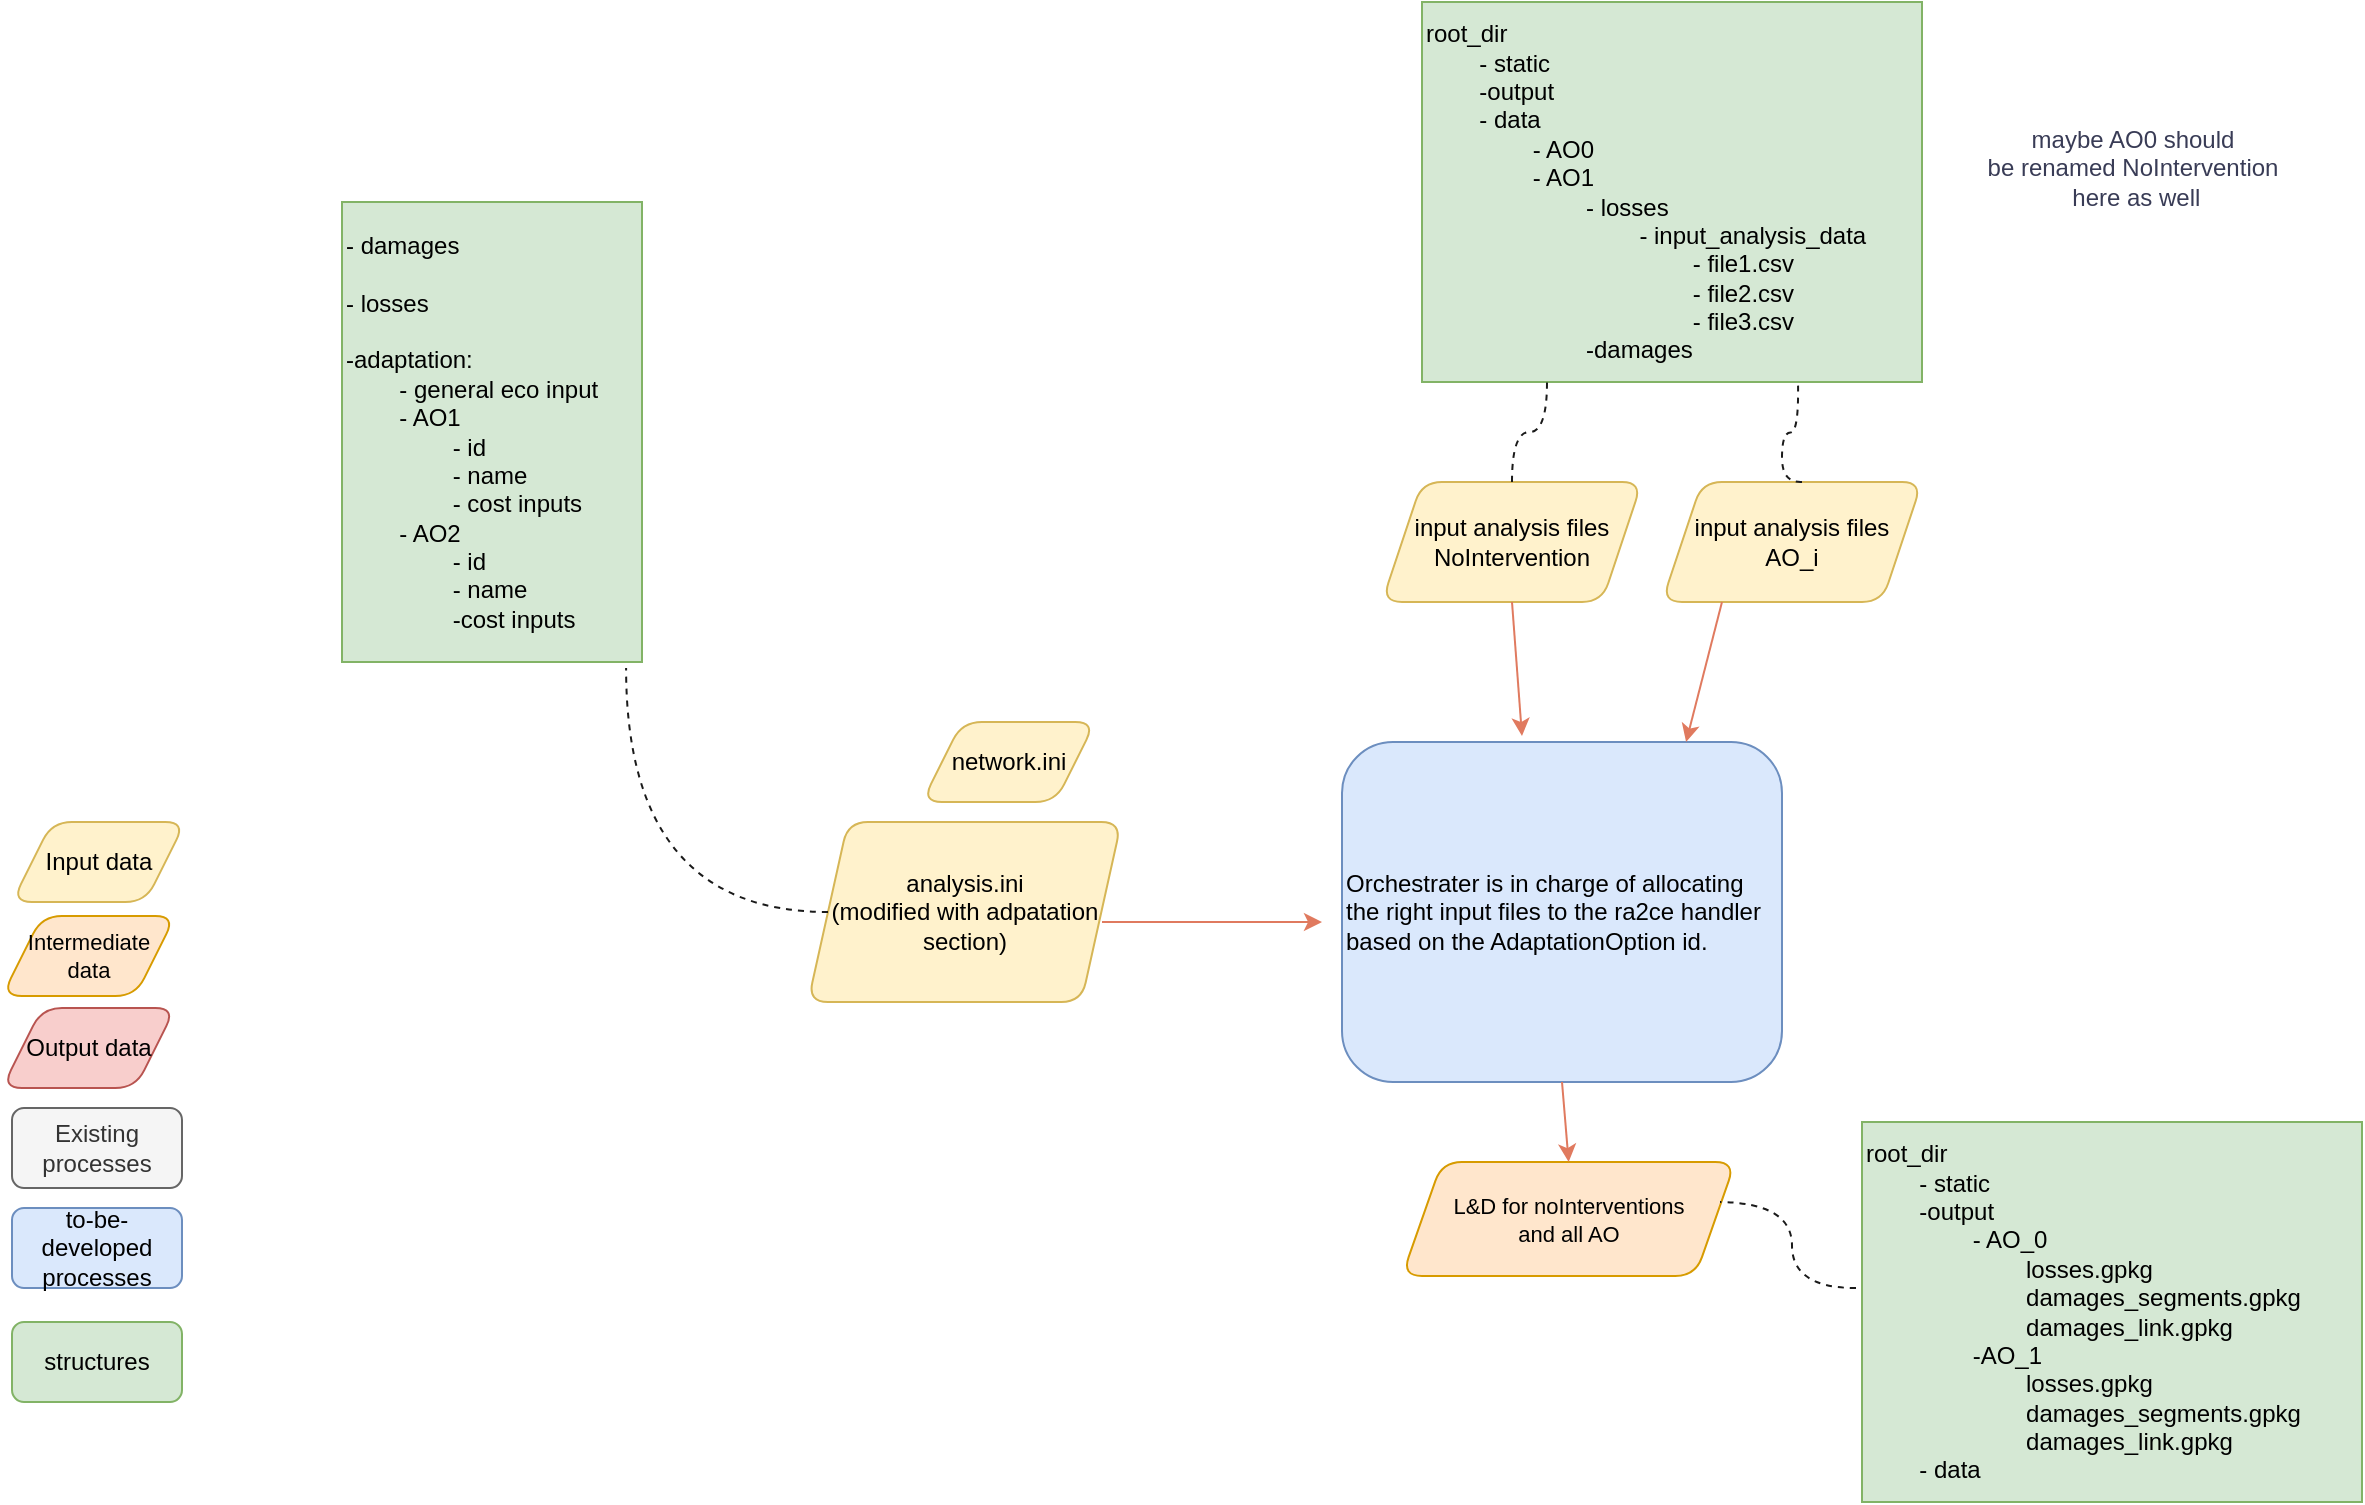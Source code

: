 <mxfile version="24.7.17">
  <diagram id="C5RBs43oDa-KdzZeNtuy" name="Page-1">
    <mxGraphModel dx="2284" dy="1936" grid="1" gridSize="10" guides="1" tooltips="1" connect="1" arrows="1" fold="1" page="1" pageScale="1" pageWidth="850" pageHeight="1100" math="0" shadow="0">
      <root>
        <mxCell id="WIyWlLk6GJQsqaUBKTNV-0" />
        <mxCell id="WIyWlLk6GJQsqaUBKTNV-1" parent="WIyWlLk6GJQsqaUBKTNV-0" />
        <mxCell id="InjwqR0ZkA_91PGyRQeN-1" value="Input data" style="shape=parallelogram;perimeter=parallelogramPerimeter;whiteSpace=wrap;html=1;fixedSize=1;rounded=1;fillColor=#fff2cc;strokeColor=#d6b656;" vertex="1" parent="WIyWlLk6GJQsqaUBKTNV-1">
          <mxGeometry x="-555" y="-130" width="86.67" height="40" as="geometry" />
        </mxCell>
        <mxCell id="InjwqR0ZkA_91PGyRQeN-2" value="Output data" style="shape=parallelogram;perimeter=parallelogramPerimeter;whiteSpace=wrap;html=1;fixedSize=1;rounded=1;fillColor=#f8cecc;strokeColor=#b85450;" vertex="1" parent="WIyWlLk6GJQsqaUBKTNV-1">
          <mxGeometry x="-560" y="-37" width="86.67" height="40" as="geometry" />
        </mxCell>
        <mxCell id="InjwqR0ZkA_91PGyRQeN-3" value="Existing processes" style="rounded=1;whiteSpace=wrap;html=1;fillColor=#f5f5f5;strokeColor=#666666;fontColor=#333333;" vertex="1" parent="WIyWlLk6GJQsqaUBKTNV-1">
          <mxGeometry x="-555" y="13" width="85" height="40" as="geometry" />
        </mxCell>
        <mxCell id="InjwqR0ZkA_91PGyRQeN-4" value="to-be-developed processes" style="rounded=1;whiteSpace=wrap;html=1;fillColor=#dae8fc;strokeColor=#6c8ebf;" vertex="1" parent="WIyWlLk6GJQsqaUBKTNV-1">
          <mxGeometry x="-555" y="63" width="85" height="40" as="geometry" />
        </mxCell>
        <mxCell id="InjwqR0ZkA_91PGyRQeN-5" value="Intermediate data" style="shape=parallelogram;perimeter=parallelogramPerimeter;whiteSpace=wrap;html=1;fixedSize=1;rounded=1;fillColor=#ffe6cc;strokeColor=#d79b00;fontSize=11;" vertex="1" parent="WIyWlLk6GJQsqaUBKTNV-1">
          <mxGeometry x="-560" y="-83" width="86.67" height="40" as="geometry" />
        </mxCell>
        <mxCell id="InjwqR0ZkA_91PGyRQeN-7" value="network.ini" style="shape=parallelogram;perimeter=parallelogramPerimeter;whiteSpace=wrap;html=1;fixedSize=1;rounded=1;fillColor=#fff2cc;strokeColor=#d6b656;" vertex="1" parent="WIyWlLk6GJQsqaUBKTNV-1">
          <mxGeometry x="-100" y="-180" width="86.67" height="40" as="geometry" />
        </mxCell>
        <mxCell id="InjwqR0ZkA_91PGyRQeN-8" value="analysis.ini&lt;div&gt;(modified with adpatation section)&lt;/div&gt;" style="shape=parallelogram;perimeter=parallelogramPerimeter;whiteSpace=wrap;html=1;fixedSize=1;rounded=1;fillColor=#fff2cc;strokeColor=#d6b656;" vertex="1" parent="WIyWlLk6GJQsqaUBKTNV-1">
          <mxGeometry x="-157" y="-130" width="156.67" height="90" as="geometry" />
        </mxCell>
        <mxCell id="InjwqR0ZkA_91PGyRQeN-9" value="input analysis files&lt;div&gt;NoIntervention&lt;/div&gt;" style="shape=parallelogram;perimeter=parallelogramPerimeter;whiteSpace=wrap;html=1;fixedSize=1;rounded=1;fillColor=#fff2cc;strokeColor=#d6b656;" vertex="1" parent="WIyWlLk6GJQsqaUBKTNV-1">
          <mxGeometry x="130" y="-300" width="130" height="60" as="geometry" />
        </mxCell>
        <mxCell id="InjwqR0ZkA_91PGyRQeN-10" value="input analysis files&lt;div&gt;AO_i&lt;/div&gt;" style="shape=parallelogram;perimeter=parallelogramPerimeter;whiteSpace=wrap;html=1;fixedSize=1;rounded=1;fillColor=#fff2cc;strokeColor=#d6b656;" vertex="1" parent="WIyWlLk6GJQsqaUBKTNV-1">
          <mxGeometry x="270" y="-300" width="130" height="60" as="geometry" />
        </mxCell>
        <mxCell id="InjwqR0ZkA_91PGyRQeN-13" value="- damages&lt;div&gt;&lt;br&gt;&lt;/div&gt;&lt;div&gt;- losses&lt;/div&gt;&lt;div&gt;&lt;br&gt;&lt;/div&gt;&lt;div&gt;-adaptation:&lt;/div&gt;&lt;div&gt;&lt;span style=&quot;white-space: pre;&quot;&gt;&#x9;&lt;/span&gt;- general eco input&lt;/div&gt;&lt;div&gt;&lt;span style=&quot;white-space: pre;&quot;&gt;&#x9;&lt;/span&gt;- AO1&lt;br&gt;&lt;/div&gt;&lt;div&gt;&lt;span style=&quot;white-space: pre;&quot;&gt;&#x9;&lt;/span&gt;&lt;span style=&quot;white-space: pre;&quot;&gt;&#x9;&lt;/span&gt;- id&lt;br&gt;&lt;/div&gt;&lt;div&gt;&lt;span style=&quot;white-space: pre;&quot;&gt;&#x9;&lt;/span&gt;&lt;span style=&quot;white-space: pre;&quot;&gt;&#x9;&lt;/span&gt;- name&lt;br&gt;&lt;/div&gt;&lt;div&gt;&lt;span style=&quot;white-space: pre;&quot;&gt;&#x9;&lt;/span&gt;&lt;span style=&quot;white-space: pre;&quot;&gt;&#x9;&lt;/span&gt;- cost inputs&lt;br&gt;&lt;/div&gt;&lt;div&gt;&lt;span style=&quot;white-space: pre;&quot;&gt;&#x9;&lt;/span&gt;- AO2&lt;br&gt;&lt;/div&gt;&lt;div&gt;&lt;span style=&quot;white-space: pre;&quot;&gt;&#x9;&lt;/span&gt;&lt;span style=&quot;white-space: pre;&quot;&gt;&#x9;&lt;/span&gt;- id&lt;br&gt;&lt;/div&gt;&lt;div&gt;&lt;span style=&quot;white-space: pre;&quot;&gt;&#x9;&lt;/span&gt;&lt;span style=&quot;white-space: pre;&quot;&gt;&#x9;&lt;/span&gt;- name&lt;br&gt;&lt;/div&gt;&lt;div&gt;&lt;span style=&quot;white-space: pre;&quot;&gt;&#x9;&lt;/span&gt;&lt;span style=&quot;white-space: pre;&quot;&gt;&#x9;&lt;/span&gt;-cost inputs&lt;br&gt;&lt;/div&gt;" style="whiteSpace=wrap;html=1;align=left;fillColor=#d5e8d4;strokeColor=#82b366;imageAspect=0;" vertex="1" parent="WIyWlLk6GJQsqaUBKTNV-1">
          <mxGeometry x="-390" y="-440" width="150" height="230" as="geometry" />
        </mxCell>
        <mxCell id="InjwqR0ZkA_91PGyRQeN-15" value="" style="endArrow=none;html=1;rounded=0;strokeColor=#1A1A1A;fontColor=#393C56;fillColor=#F2CC8F;entryX=0.947;entryY=1.013;entryDx=0;entryDy=0;entryPerimeter=0;exitX=0;exitY=0.5;exitDx=0;exitDy=0;edgeStyle=orthogonalEdgeStyle;curved=1;targetPerimeterSpacing=0;dashed=1;" edge="1" parent="WIyWlLk6GJQsqaUBKTNV-1" source="InjwqR0ZkA_91PGyRQeN-8" target="InjwqR0ZkA_91PGyRQeN-13">
          <mxGeometry width="50" height="50" relative="1" as="geometry">
            <mxPoint x="30" y="-70" as="sourcePoint" />
            <mxPoint x="80" y="-120" as="targetPoint" />
          </mxGeometry>
        </mxCell>
        <mxCell id="InjwqR0ZkA_91PGyRQeN-17" value="root_dir&lt;div&gt;&lt;span style=&quot;white-space: pre;&quot;&gt;&#x9;&lt;/span&gt;- static&lt;br&gt;&lt;/div&gt;&lt;div&gt;&lt;span style=&quot;white-space: pre;&quot;&gt;&#x9;&lt;/span&gt;-output&lt;br&gt;&lt;/div&gt;&lt;div&gt;&lt;span style=&quot;white-space: pre;&quot;&gt;&#x9;&lt;/span&gt;- data&lt;br&gt;&lt;/div&gt;&lt;div&gt;&lt;span style=&quot;white-space: pre;&quot;&gt;&#x9;&lt;/span&gt;&lt;span style=&quot;white-space: pre;&quot;&gt;&#x9;&lt;/span&gt;- AO0&lt;br&gt;&lt;/div&gt;&lt;div&gt;&lt;span style=&quot;white-space: pre;&quot;&gt;&#x9;&lt;/span&gt;&lt;span style=&quot;white-space: pre;&quot;&gt;&#x9;&lt;/span&gt;- AO1&lt;br&gt;&lt;/div&gt;&lt;div&gt;&lt;span style=&quot;white-space: pre;&quot;&gt;&#x9;&lt;/span&gt;&lt;span style=&quot;white-space: pre;&quot;&gt;&#x9;&lt;/span&gt;&lt;span style=&quot;white-space: pre;&quot;&gt;&#x9;&lt;/span&gt;- losses&lt;br&gt;&lt;/div&gt;&lt;div&gt;&lt;span style=&quot;white-space: pre;&quot;&gt;&#x9;&lt;/span&gt;&lt;span style=&quot;white-space: pre;&quot;&gt;&#x9;&lt;/span&gt;&lt;span style=&quot;white-space: pre;&quot;&gt;&#x9;&lt;/span&gt;&lt;span style=&quot;white-space: pre;&quot;&gt;&#x9;&lt;/span&gt;- input_analysis_data&lt;br&gt;&lt;/div&gt;&lt;div&gt;&lt;span style=&quot;white-space: pre;&quot;&gt;&#x9;&lt;/span&gt;&lt;span style=&quot;white-space: pre;&quot;&gt;&#x9;&lt;/span&gt;&lt;span style=&quot;white-space: pre;&quot;&gt;&#x9;&lt;/span&gt;&lt;span style=&quot;white-space: pre;&quot;&gt;&#x9;&lt;/span&gt;&lt;span style=&quot;white-space: pre;&quot;&gt;&#x9;&lt;/span&gt;- file1.csv&lt;br&gt;&lt;/div&gt;&lt;div&gt;&lt;span style=&quot;white-space: pre;&quot;&gt;&#x9;&lt;/span&gt;&lt;span style=&quot;white-space: pre;&quot;&gt;&#x9;&lt;/span&gt;&lt;span style=&quot;white-space: pre;&quot;&gt;&#x9;&lt;/span&gt;&lt;span style=&quot;white-space: pre;&quot;&gt;&#x9;&lt;/span&gt;&lt;span style=&quot;white-space: pre;&quot;&gt;&#x9;&lt;/span&gt;- file2.csv&lt;br&gt;&lt;/div&gt;&lt;div&gt;&lt;span style=&quot;white-space: pre;&quot;&gt;&#x9;&lt;/span&gt;&lt;span style=&quot;white-space: pre;&quot;&gt;&#x9;&lt;/span&gt;&lt;span style=&quot;white-space: pre;&quot;&gt;&#x9;&lt;/span&gt;&lt;span style=&quot;white-space: pre;&quot;&gt;&#x9;&lt;/span&gt;&lt;span style=&quot;white-space: pre;&quot;&gt;&#x9;&lt;/span&gt;- file3.csv&lt;br&gt;&lt;/div&gt;&lt;div&gt;&lt;span style=&quot;white-space: pre;&quot;&gt;&#x9;&lt;/span&gt;&lt;span style=&quot;white-space: pre;&quot;&gt;&#x9;&lt;/span&gt;&lt;span style=&quot;white-space: pre;&quot;&gt;&#x9;&lt;/span&gt;-damages&lt;br&gt;&lt;/div&gt;" style="rounded=0;whiteSpace=wrap;html=1;fillColor=#d5e8d4;strokeColor=#82b366;align=left;" vertex="1" parent="WIyWlLk6GJQsqaUBKTNV-1">
          <mxGeometry x="150" y="-540" width="250" height="190" as="geometry" />
        </mxCell>
        <mxCell id="InjwqR0ZkA_91PGyRQeN-19" value="" style="endArrow=none;html=1;rounded=0;strokeColor=#1A1A1A;fontColor=#393C56;fillColor=#F2CC8F;entryX=0.25;entryY=1;entryDx=0;entryDy=0;edgeStyle=orthogonalEdgeStyle;curved=1;targetPerimeterSpacing=0;dashed=1;" edge="1" parent="WIyWlLk6GJQsqaUBKTNV-1" source="InjwqR0ZkA_91PGyRQeN-9" target="InjwqR0ZkA_91PGyRQeN-17">
          <mxGeometry width="50" height="50" relative="1" as="geometry">
            <mxPoint x="-137" y="-75" as="sourcePoint" />
            <mxPoint x="-238" y="-197" as="targetPoint" />
          </mxGeometry>
        </mxCell>
        <mxCell id="InjwqR0ZkA_91PGyRQeN-20" value="" style="endArrow=none;html=1;rounded=0;strokeColor=#1A1A1A;fontColor=#393C56;fillColor=#F2CC8F;entryX=0.25;entryY=1;entryDx=0;entryDy=0;edgeStyle=orthogonalEdgeStyle;curved=1;targetPerimeterSpacing=0;dashed=1;" edge="1" parent="WIyWlLk6GJQsqaUBKTNV-1">
          <mxGeometry width="50" height="50" relative="1" as="geometry">
            <mxPoint x="340" y="-300" as="sourcePoint" />
            <mxPoint x="338" y="-350.5" as="targetPoint" />
          </mxGeometry>
        </mxCell>
        <mxCell id="InjwqR0ZkA_91PGyRQeN-21" value="maybe AO0 should&lt;div&gt;be renamed NoIntervention&lt;/div&gt;&lt;div&gt;&amp;nbsp;here as well&lt;/div&gt;" style="text;html=1;align=center;verticalAlign=middle;resizable=0;points=[];autosize=1;strokeColor=none;fillColor=none;fontColor=#393C56;" vertex="1" parent="WIyWlLk6GJQsqaUBKTNV-1">
          <mxGeometry x="420" y="-487" width="170" height="60" as="geometry" />
        </mxCell>
        <mxCell id="InjwqR0ZkA_91PGyRQeN-22" value="structures" style="rounded=1;whiteSpace=wrap;html=1;fillColor=#d5e8d4;strokeColor=#82b366;" vertex="1" parent="WIyWlLk6GJQsqaUBKTNV-1">
          <mxGeometry x="-555" y="120" width="85" height="40" as="geometry" />
        </mxCell>
        <mxCell id="InjwqR0ZkA_91PGyRQeN-23" value="Orchestrater is in charge of allocating the right input files to the ra2ce handler based on the AdaptationOption id." style="rounded=1;whiteSpace=wrap;html=1;fillColor=#dae8fc;strokeColor=#6c8ebf;align=left;" vertex="1" parent="WIyWlLk6GJQsqaUBKTNV-1">
          <mxGeometry x="110" y="-170" width="220" height="170" as="geometry" />
        </mxCell>
        <mxCell id="InjwqR0ZkA_91PGyRQeN-24" value="" style="endArrow=classic;html=1;rounded=0;strokeColor=#E07A5F;fontColor=#393C56;fillColor=#F2CC8F;" edge="1" parent="WIyWlLk6GJQsqaUBKTNV-1">
          <mxGeometry width="50" height="50" relative="1" as="geometry">
            <mxPoint x="-10" y="-80" as="sourcePoint" />
            <mxPoint x="100" y="-80" as="targetPoint" />
          </mxGeometry>
        </mxCell>
        <mxCell id="InjwqR0ZkA_91PGyRQeN-25" value="" style="endArrow=classic;html=1;rounded=0;strokeColor=#E07A5F;fontColor=#393C56;fillColor=#F2CC8F;exitX=0.5;exitY=1;exitDx=0;exitDy=0;" edge="1" parent="WIyWlLk6GJQsqaUBKTNV-1" source="InjwqR0ZkA_91PGyRQeN-9">
          <mxGeometry width="50" height="50" relative="1" as="geometry">
            <mxPoint x="200" y="-223" as="sourcePoint" />
            <mxPoint x="200" y="-173" as="targetPoint" />
          </mxGeometry>
        </mxCell>
        <mxCell id="InjwqR0ZkA_91PGyRQeN-26" value="" style="endArrow=classic;html=1;rounded=0;strokeColor=#E07A5F;fontColor=#393C56;fillColor=#F2CC8F;exitX=0.5;exitY=1;exitDx=0;exitDy=0;entryX=0.782;entryY=0;entryDx=0;entryDy=0;entryPerimeter=0;" edge="1" parent="WIyWlLk6GJQsqaUBKTNV-1" target="InjwqR0ZkA_91PGyRQeN-23">
          <mxGeometry width="50" height="50" relative="1" as="geometry">
            <mxPoint x="300" y="-240" as="sourcePoint" />
            <mxPoint x="305" y="-173" as="targetPoint" />
          </mxGeometry>
        </mxCell>
        <mxCell id="InjwqR0ZkA_91PGyRQeN-28" value="L&amp;amp;D for noInterventions&lt;div&gt;and all AO&lt;/div&gt;" style="shape=parallelogram;perimeter=parallelogramPerimeter;whiteSpace=wrap;html=1;fixedSize=1;rounded=1;fillColor=#ffe6cc;strokeColor=#d79b00;fontSize=11;" vertex="1" parent="WIyWlLk6GJQsqaUBKTNV-1">
          <mxGeometry x="140" y="40" width="166.67" height="57" as="geometry" />
        </mxCell>
        <mxCell id="InjwqR0ZkA_91PGyRQeN-29" value="" style="endArrow=classic;html=1;rounded=0;strokeColor=#E07A5F;fontColor=#393C56;fillColor=#F2CC8F;entryX=0.5;entryY=0;entryDx=0;entryDy=0;exitX=0.5;exitY=1;exitDx=0;exitDy=0;" edge="1" parent="WIyWlLk6GJQsqaUBKTNV-1" source="InjwqR0ZkA_91PGyRQeN-23" target="InjwqR0ZkA_91PGyRQeN-28">
          <mxGeometry width="50" height="50" relative="1" as="geometry">
            <mxPoint y="-20" as="sourcePoint" />
            <mxPoint y="20" as="targetPoint" />
          </mxGeometry>
        </mxCell>
        <mxCell id="InjwqR0ZkA_91PGyRQeN-30" value="root_dir&lt;div&gt;&lt;span style=&quot;white-space: pre;&quot;&gt;&#x9;&lt;/span&gt;- static&lt;br&gt;&lt;/div&gt;&lt;div&gt;&lt;span style=&quot;white-space: pre;&quot;&gt;&#x9;&lt;/span&gt;-output&lt;br&gt;&lt;/div&gt;&lt;div&gt;&lt;span style=&quot;white-space: pre;&quot;&gt;&#x9;&lt;/span&gt;&lt;span style=&quot;white-space: pre;&quot;&gt;&#x9;&lt;/span&gt;- AO_0&lt;br&gt;&lt;/div&gt;&lt;div&gt;&lt;span style=&quot;white-space: pre;&quot;&gt;&#x9;&lt;/span&gt;&lt;span style=&quot;white-space: pre;&quot;&gt;&#x9;&lt;/span&gt;&lt;span style=&quot;white-space: pre;&quot;&gt;&#x9;&lt;/span&gt;losses.gpkg&lt;br&gt;&lt;/div&gt;&lt;div&gt;&lt;span style=&quot;white-space: pre;&quot;&gt;&#x9;&lt;/span&gt;&lt;span style=&quot;white-space: pre;&quot;&gt;&#x9;&lt;/span&gt;&lt;span style=&quot;white-space: pre;&quot;&gt;&#x9;&lt;/span&gt;damages_segments.gpkg&lt;br&gt;&lt;/div&gt;&lt;div&gt;&lt;span style=&quot;white-space: pre;&quot;&gt;&#x9;&lt;/span&gt;&lt;span style=&quot;white-space: pre;&quot;&gt;&#x9;&lt;/span&gt;&lt;span style=&quot;white-space: pre;&quot;&gt;&#x9;&lt;/span&gt;damages_link.gpkg&lt;br&gt;&lt;/div&gt;&lt;div&gt;&lt;span style=&quot;white-space: pre;&quot;&gt;&#x9;&lt;/span&gt;&lt;span style=&quot;white-space: pre;&quot;&gt;&#x9;&lt;/span&gt;-AO_1&lt;br&gt;&lt;/div&gt;&lt;div&gt;&lt;span style=&quot;white-space: pre;&quot;&gt;&#x9;&lt;/span&gt;&lt;span style=&quot;white-space: pre;&quot;&gt;&#x9;&lt;/span&gt;&lt;span style=&quot;white-space: pre;&quot;&gt;&#x9;&lt;/span&gt;losses.gpkg&lt;br&gt;&lt;/div&gt;&lt;div&gt;&lt;span style=&quot;white-space: pre;&quot;&gt;&#x9;&lt;/span&gt;&lt;span style=&quot;white-space: pre;&quot;&gt;&#x9;&lt;/span&gt;&lt;span style=&quot;white-space: pre;&quot;&gt;&#x9;&lt;/span&gt;damages_segments.gpkg&lt;br&gt;&lt;/div&gt;&lt;div&gt;&lt;span style=&quot;white-space: pre;&quot;&gt;&#x9;&lt;/span&gt;&lt;span style=&quot;white-space: pre;&quot;&gt;&#x9;&lt;/span&gt;&lt;span style=&quot;white-space: pre;&quot;&gt;&#x9;&lt;/span&gt;damages_link.gpkg&lt;br&gt;&lt;/div&gt;&lt;div&gt;&lt;span style=&quot;white-space: pre;&quot;&gt;&#x9;&lt;/span&gt;- data&lt;/div&gt;" style="rounded=0;whiteSpace=wrap;html=1;fillColor=#d5e8d4;strokeColor=#82b366;align=left;" vertex="1" parent="WIyWlLk6GJQsqaUBKTNV-1">
          <mxGeometry x="370" y="20" width="250" height="190" as="geometry" />
        </mxCell>
        <mxCell id="InjwqR0ZkA_91PGyRQeN-31" value="" style="endArrow=none;html=1;rounded=0;strokeColor=#1A1A1A;fontColor=#393C56;fillColor=#F2CC8F;entryX=0.947;entryY=1.013;entryDx=0;entryDy=0;entryPerimeter=0;exitX=-0.012;exitY=0.437;exitDx=0;exitDy=0;edgeStyle=orthogonalEdgeStyle;curved=1;targetPerimeterSpacing=0;dashed=1;exitPerimeter=0;" edge="1" parent="WIyWlLk6GJQsqaUBKTNV-1" source="InjwqR0ZkA_91PGyRQeN-30">
          <mxGeometry width="50" height="50" relative="1" as="geometry">
            <mxPoint x="400" y="182" as="sourcePoint" />
            <mxPoint x="299" y="60" as="targetPoint" />
          </mxGeometry>
        </mxCell>
      </root>
    </mxGraphModel>
  </diagram>
</mxfile>

